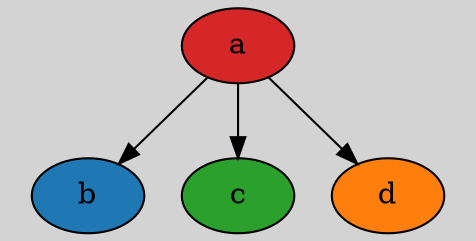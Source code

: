   digraph {
    graph [pad="0.212,0.055" bgcolor=lightgray]
    node [style=filled]
    a [fillcolor="#d62728" pos="0,0"]
    b [fillcolor="#1f77b4" pos="0,1"]
    c [fillcolor="#2ca02c" pos="2,2"]
    d [fillcolor="#ff7f0e" pos="-1,0"]
    a -> b
    a -> c
    a -> d
  }
